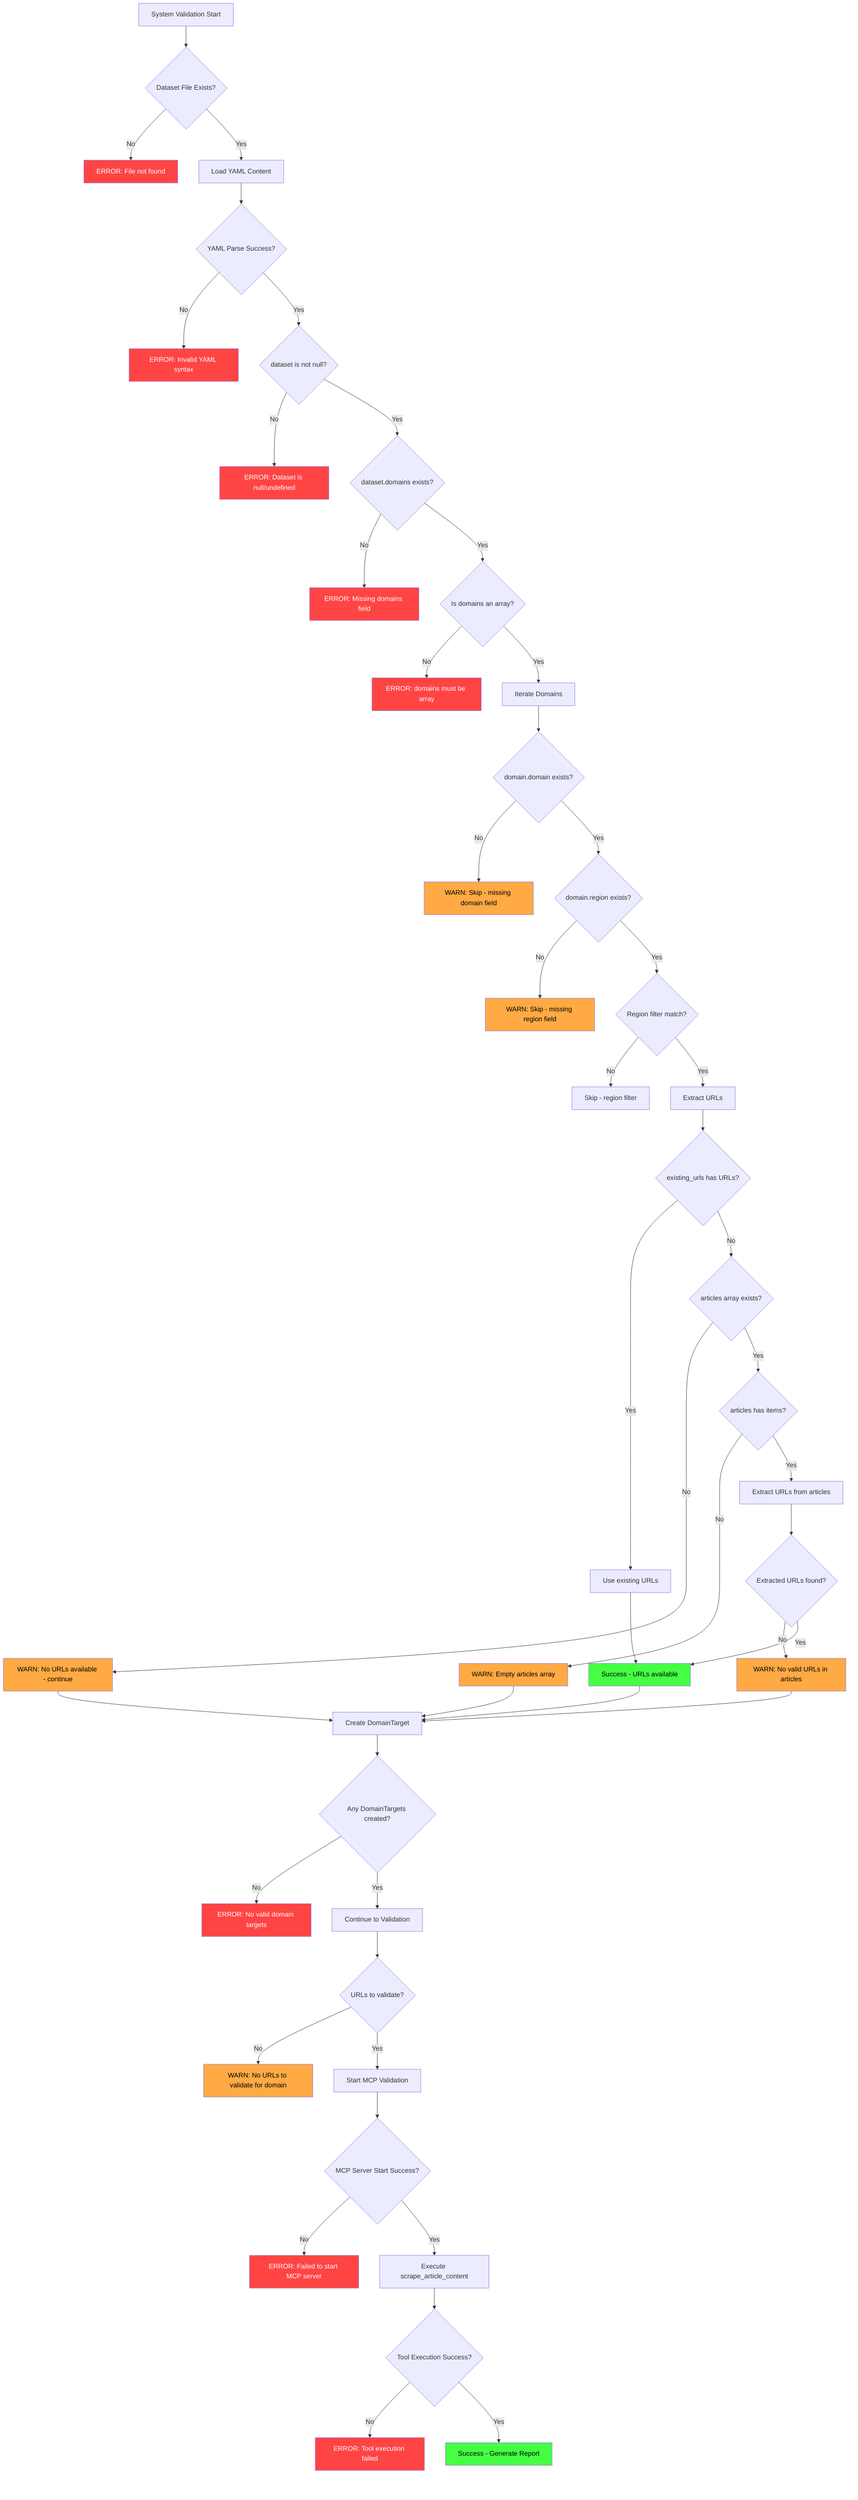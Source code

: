 graph TD
    A[System Validation Start] --> B{Dataset File Exists?}
    B -->|No| C[ERROR: File not found]
    B -->|Yes| D[Load YAML Content]
    D --> E{YAML Parse Success?}
    E -->|No| F[ERROR: Invalid YAML syntax]
    E -->|Yes| G{dataset is not null?}
    G -->|No| H[ERROR: Dataset is null/undefined]
    G -->|Yes| I{dataset.domains exists?}
    I -->|No| J[ERROR: Missing domains field]
    I -->|Yes| K{Is domains an array?}
    K -->|No| L[ERROR: domains must be array]
    K -->|Yes| M[Iterate Domains]
    M --> N{domain.domain exists?}
    N -->|No| O[WARN: Skip - missing domain field]
    N -->|Yes| P{domain.region exists?}
    P -->|No| Q[WARN: Skip - missing region field]
    P -->|Yes| R{Region filter match?}
    R -->|No| S[Skip - region filter]
    R -->|Yes| T[Extract URLs]
    T --> U{existing_urls has URLs?}
    U -->|Yes| V[Use existing URLs]
    U -->|No| W{articles array exists?}
    W -->|No| X[WARN: No URLs available - continue]
    W -->|Yes| Y{articles has items?}
    Y -->|No| Z[WARN: Empty articles array]
    Y -->|Yes| AA[Extract URLs from articles]
    AA --> BB{Extracted URLs found?}
    BB -->|No| CC[WARN: No valid URLs in articles]
    BB -->|Yes| DD[Success - URLs available]
    V --> DD
    DD --> EE[Create DomainTarget]
    X --> EE
    Z --> EE
    CC --> EE
    EE --> FF{Any DomainTargets created?}
    FF -->|No| GG[ERROR: No valid domain targets]
    FF -->|Yes| HH[Continue to Validation]
    HH --> II{URLs to validate?}
    II -->|No| JJ[WARN: No URLs to validate for domain]
    II -->|Yes| KK[Start MCP Validation]
    KK --> LL{MCP Server Start Success?}
    LL -->|No| MM[ERROR: Failed to start MCP server]
    LL -->|Yes| NN[Execute scrape_article_content]
    NN --> OO{Tool Execution Success?}
    OO -->|No| PP[ERROR: Tool execution failed]
    OO -->|Yes| QQ[Success - Generate Report]
    style C fill: #ff4444, color: #fff
    style F fill: #ff4444, color: #fff
    style H fill: #ff4444, color: #fff
    style J fill: #ff4444, color: #fff
    style L fill: #ff4444, color: #fff
    style GG fill: #ff4444, color: #fff
    style MM fill: #ff4444, color: #fff
    style PP fill: #ff4444, color: #fff
    style O fill: #ffaa44, color: #000
    style Q fill: #ffaa44, color: #000
    style X fill: #ffaa44, color: #000
    style Z fill: #ffaa44, color: #000
    style CC fill: #ffaa44, color: #000
    style JJ fill: #ffaa44, color: #000
    style DD fill: #44ff44, color: #000
    style QQ fill: #44ff44, color: #000
    classDef errorBox fill: #ff4444, stroke: #cc0000, stroke-width: 3px, color: #fff
    classDef warnBox fill: #ffaa44, stroke: #cc6600, stroke-width: 2px, color: #000
    classDef successBox fill: #44ff44, stroke: #00cc00, stroke-width: 2px, color: #000